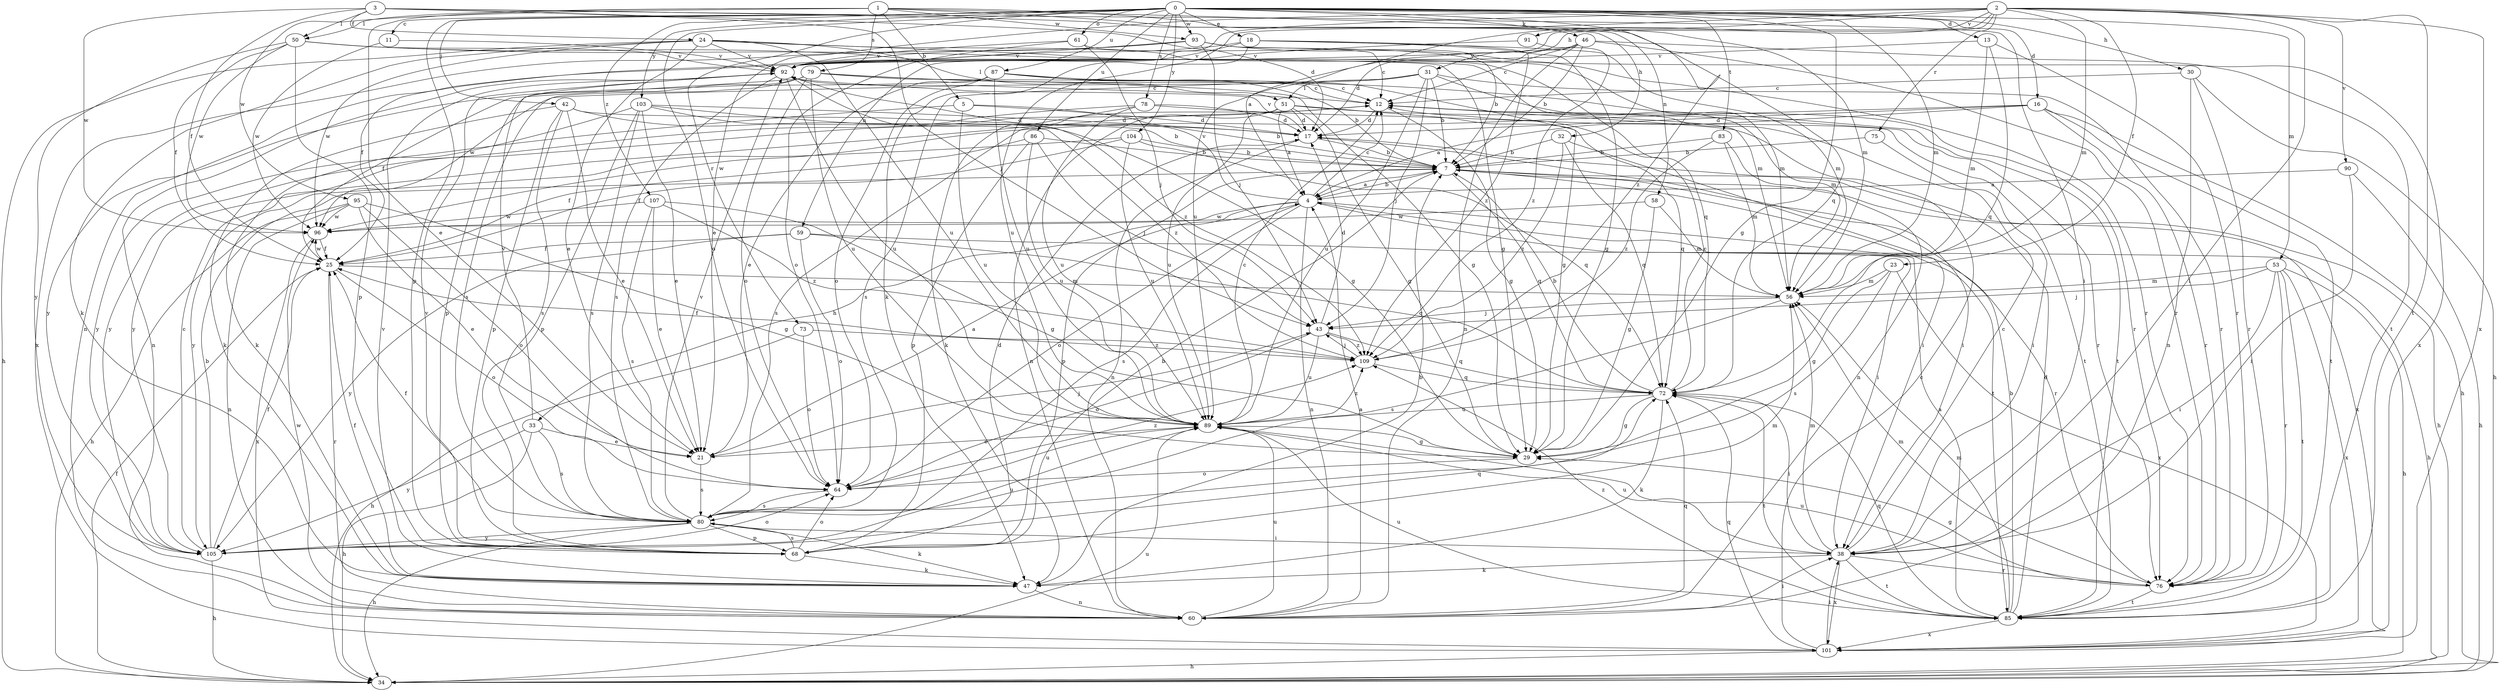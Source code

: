 strict digraph  {
0;
1;
2;
3;
4;
5;
7;
11;
12;
13;
16;
17;
18;
21;
23;
24;
25;
29;
30;
31;
32;
33;
34;
38;
42;
43;
46;
47;
50;
51;
53;
56;
58;
59;
60;
61;
64;
68;
72;
73;
75;
76;
78;
79;
80;
83;
85;
86;
87;
89;
90;
91;
92;
93;
95;
96;
101;
103;
104;
105;
107;
109;
0 -> 11  [label=c];
0 -> 13  [label=d];
0 -> 16  [label=d];
0 -> 18  [label=e];
0 -> 29  [label=g];
0 -> 30  [label=h];
0 -> 42  [label=j];
0 -> 46  [label=k];
0 -> 53  [label=m];
0 -> 56  [label=m];
0 -> 61  [label=o];
0 -> 64  [label=o];
0 -> 68  [label=p];
0 -> 73  [label=r];
0 -> 78  [label=s];
0 -> 83  [label=t];
0 -> 86  [label=u];
0 -> 87  [label=u];
0 -> 93  [label=w];
0 -> 103  [label=y];
0 -> 104  [label=y];
0 -> 107  [label=z];
0 -> 109  [label=z];
1 -> 5  [label=b];
1 -> 21  [label=e];
1 -> 50  [label=l];
1 -> 56  [label=m];
1 -> 58  [label=n];
1 -> 72  [label=q];
1 -> 79  [label=s];
1 -> 93  [label=w];
1 -> 95  [label=w];
2 -> 4  [label=a];
2 -> 21  [label=e];
2 -> 23  [label=f];
2 -> 31  [label=h];
2 -> 38  [label=i];
2 -> 47  [label=k];
2 -> 56  [label=m];
2 -> 59  [label=n];
2 -> 75  [label=r];
2 -> 85  [label=t];
2 -> 89  [label=u];
2 -> 90  [label=v];
2 -> 91  [label=v];
2 -> 101  [label=x];
3 -> 17  [label=d];
3 -> 24  [label=f];
3 -> 25  [label=f];
3 -> 32  [label=h];
3 -> 38  [label=i];
3 -> 43  [label=j];
3 -> 50  [label=l];
3 -> 96  [label=w];
4 -> 7  [label=b];
4 -> 12  [label=c];
4 -> 33  [label=h];
4 -> 38  [label=i];
4 -> 60  [label=n];
4 -> 64  [label=o];
4 -> 76  [label=r];
4 -> 80  [label=s];
4 -> 92  [label=v];
4 -> 96  [label=w];
5 -> 7  [label=b];
5 -> 17  [label=d];
5 -> 89  [label=u];
5 -> 105  [label=y];
7 -> 4  [label=a];
7 -> 34  [label=h];
7 -> 68  [label=p];
7 -> 72  [label=q];
7 -> 85  [label=t];
7 -> 101  [label=x];
11 -> 92  [label=v];
11 -> 96  [label=w];
12 -> 17  [label=d];
12 -> 29  [label=g];
12 -> 80  [label=s];
12 -> 85  [label=t];
13 -> 56  [label=m];
13 -> 72  [label=q];
13 -> 76  [label=r];
13 -> 92  [label=v];
16 -> 4  [label=a];
16 -> 17  [label=d];
16 -> 34  [label=h];
16 -> 76  [label=r];
16 -> 85  [label=t];
16 -> 96  [label=w];
17 -> 7  [label=b];
17 -> 38  [label=i];
17 -> 60  [label=n];
17 -> 92  [label=v];
18 -> 29  [label=g];
18 -> 56  [label=m];
18 -> 60  [label=n];
18 -> 89  [label=u];
18 -> 92  [label=v];
18 -> 109  [label=z];
21 -> 4  [label=a];
21 -> 43  [label=j];
21 -> 80  [label=s];
23 -> 29  [label=g];
23 -> 56  [label=m];
23 -> 80  [label=s];
23 -> 101  [label=x];
24 -> 21  [label=e];
24 -> 34  [label=h];
24 -> 47  [label=k];
24 -> 51  [label=l];
24 -> 56  [label=m];
24 -> 72  [label=q];
24 -> 89  [label=u];
24 -> 92  [label=v];
24 -> 96  [label=w];
25 -> 56  [label=m];
25 -> 64  [label=o];
25 -> 96  [label=w];
25 -> 60  [label=r];
29 -> 64  [label=o];
30 -> 12  [label=c];
30 -> 34  [label=h];
30 -> 60  [label=n];
30 -> 76  [label=r];
31 -> 7  [label=b];
31 -> 43  [label=j];
31 -> 51  [label=l];
31 -> 56  [label=m];
31 -> 76  [label=r];
31 -> 80  [label=s];
31 -> 89  [label=u];
31 -> 96  [label=w];
32 -> 7  [label=b];
32 -> 38  [label=i];
32 -> 72  [label=q];
32 -> 109  [label=z];
33 -> 21  [label=e];
33 -> 34  [label=h];
33 -> 80  [label=s];
33 -> 92  [label=v];
33 -> 105  [label=y];
34 -> 25  [label=f];
34 -> 89  [label=u];
38 -> 12  [label=c];
38 -> 47  [label=k];
38 -> 56  [label=m];
38 -> 76  [label=r];
38 -> 85  [label=t];
38 -> 89  [label=u];
38 -> 101  [label=x];
42 -> 7  [label=b];
42 -> 17  [label=d];
42 -> 21  [label=e];
42 -> 47  [label=k];
42 -> 68  [label=p];
42 -> 80  [label=s];
43 -> 17  [label=d];
43 -> 64  [label=o];
43 -> 72  [label=q];
43 -> 89  [label=u];
43 -> 109  [label=z];
46 -> 7  [label=b];
46 -> 12  [label=c];
46 -> 17  [label=d];
46 -> 60  [label=n];
46 -> 76  [label=r];
46 -> 85  [label=t];
46 -> 92  [label=v];
47 -> 7  [label=b];
47 -> 25  [label=f];
47 -> 60  [label=n];
47 -> 92  [label=v];
50 -> 25  [label=f];
50 -> 29  [label=g];
50 -> 56  [label=m];
50 -> 68  [label=p];
50 -> 92  [label=v];
50 -> 96  [label=w];
50 -> 105  [label=y];
51 -> 4  [label=a];
51 -> 17  [label=d];
51 -> 29  [label=g];
51 -> 60  [label=n];
51 -> 72  [label=q];
51 -> 76  [label=r];
51 -> 89  [label=u];
51 -> 105  [label=y];
53 -> 34  [label=h];
53 -> 38  [label=i];
53 -> 43  [label=j];
53 -> 56  [label=m];
53 -> 76  [label=r];
53 -> 85  [label=t];
53 -> 101  [label=x];
56 -> 43  [label=j];
56 -> 80  [label=s];
58 -> 29  [label=g];
58 -> 56  [label=m];
58 -> 96  [label=w];
59 -> 25  [label=f];
59 -> 34  [label=h];
59 -> 64  [label=o];
59 -> 72  [label=q];
59 -> 105  [label=y];
60 -> 4  [label=a];
60 -> 38  [label=i];
60 -> 72  [label=q];
60 -> 89  [label=u];
60 -> 96  [label=w];
61 -> 43  [label=j];
61 -> 64  [label=o];
61 -> 92  [label=v];
61 -> 101  [label=x];
64 -> 80  [label=s];
64 -> 89  [label=u];
64 -> 109  [label=z];
68 -> 7  [label=b];
68 -> 17  [label=d];
68 -> 47  [label=k];
68 -> 56  [label=m];
68 -> 64  [label=o];
68 -> 80  [label=s];
68 -> 92  [label=v];
72 -> 7  [label=b];
72 -> 12  [label=c];
72 -> 29  [label=g];
72 -> 38  [label=i];
72 -> 47  [label=k];
72 -> 85  [label=t];
72 -> 89  [label=u];
73 -> 34  [label=h];
73 -> 64  [label=o];
73 -> 109  [label=z];
75 -> 7  [label=b];
75 -> 38  [label=i];
76 -> 29  [label=g];
76 -> 56  [label=m];
76 -> 85  [label=t];
76 -> 89  [label=u];
78 -> 17  [label=d];
78 -> 47  [label=k];
78 -> 85  [label=t];
78 -> 89  [label=u];
78 -> 105  [label=y];
79 -> 12  [label=c];
79 -> 25  [label=f];
79 -> 29  [label=g];
79 -> 64  [label=o];
79 -> 68  [label=p];
79 -> 76  [label=r];
79 -> 80  [label=s];
79 -> 89  [label=u];
80 -> 25  [label=f];
80 -> 34  [label=h];
80 -> 38  [label=i];
80 -> 47  [label=k];
80 -> 68  [label=p];
80 -> 92  [label=v];
80 -> 105  [label=y];
83 -> 7  [label=b];
83 -> 56  [label=m];
83 -> 60  [label=n];
83 -> 109  [label=z];
85 -> 4  [label=a];
85 -> 7  [label=b];
85 -> 17  [label=d];
85 -> 56  [label=m];
85 -> 72  [label=q];
85 -> 89  [label=u];
85 -> 101  [label=x];
85 -> 109  [label=z];
86 -> 7  [label=b];
86 -> 25  [label=f];
86 -> 43  [label=j];
86 -> 68  [label=p];
86 -> 89  [label=u];
87 -> 7  [label=b];
87 -> 12  [label=c];
87 -> 21  [label=e];
87 -> 29  [label=g];
87 -> 64  [label=o];
87 -> 89  [label=u];
87 -> 105  [label=y];
89 -> 12  [label=c];
89 -> 21  [label=e];
89 -> 29  [label=g];
89 -> 109  [label=z];
90 -> 4  [label=a];
90 -> 34  [label=h];
90 -> 38  [label=i];
91 -> 92  [label=v];
91 -> 109  [label=z];
92 -> 12  [label=c];
92 -> 60  [label=n];
92 -> 80  [label=s];
92 -> 89  [label=u];
92 -> 109  [label=z];
93 -> 7  [label=b];
93 -> 12  [label=c];
93 -> 25  [label=f];
93 -> 43  [label=j];
93 -> 76  [label=r];
93 -> 92  [label=v];
93 -> 101  [label=x];
95 -> 21  [label=e];
95 -> 29  [label=g];
95 -> 34  [label=h];
95 -> 60  [label=n];
95 -> 64  [label=o];
95 -> 96  [label=w];
96 -> 25  [label=f];
96 -> 101  [label=x];
101 -> 12  [label=c];
101 -> 34  [label=h];
101 -> 38  [label=i];
101 -> 72  [label=q];
103 -> 17  [label=d];
103 -> 21  [label=e];
103 -> 29  [label=g];
103 -> 47  [label=k];
103 -> 68  [label=p];
103 -> 80  [label=s];
103 -> 109  [label=z];
104 -> 7  [label=b];
104 -> 25  [label=f];
104 -> 72  [label=q];
104 -> 89  [label=u];
104 -> 105  [label=y];
105 -> 7  [label=b];
105 -> 12  [label=c];
105 -> 25  [label=f];
105 -> 34  [label=h];
105 -> 64  [label=o];
105 -> 72  [label=q];
105 -> 89  [label=u];
107 -> 21  [label=e];
107 -> 29  [label=g];
107 -> 80  [label=s];
107 -> 96  [label=w];
107 -> 109  [label=z];
109 -> 25  [label=f];
109 -> 43  [label=j];
109 -> 72  [label=q];
}
